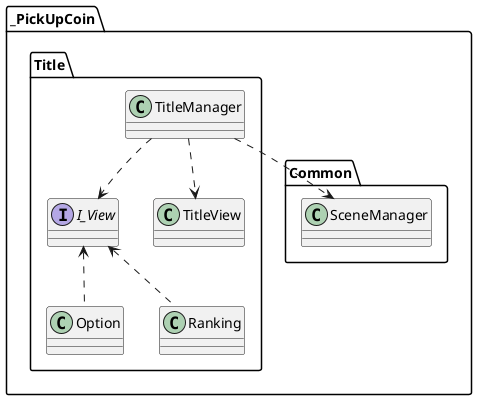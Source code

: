 ﻿@startuml
namespace _PickUpCoin.Title{
class TitleManager
interface I_View
TitleManager..>TitleView
TitleManager..>I_View
TitleManager..>_PickUpCoin.Common.SceneManager

I_View<..Option
I_View<.. Ranking
}

namespace _PickUpCoin.Common{
class SceneManager
}
@enduml